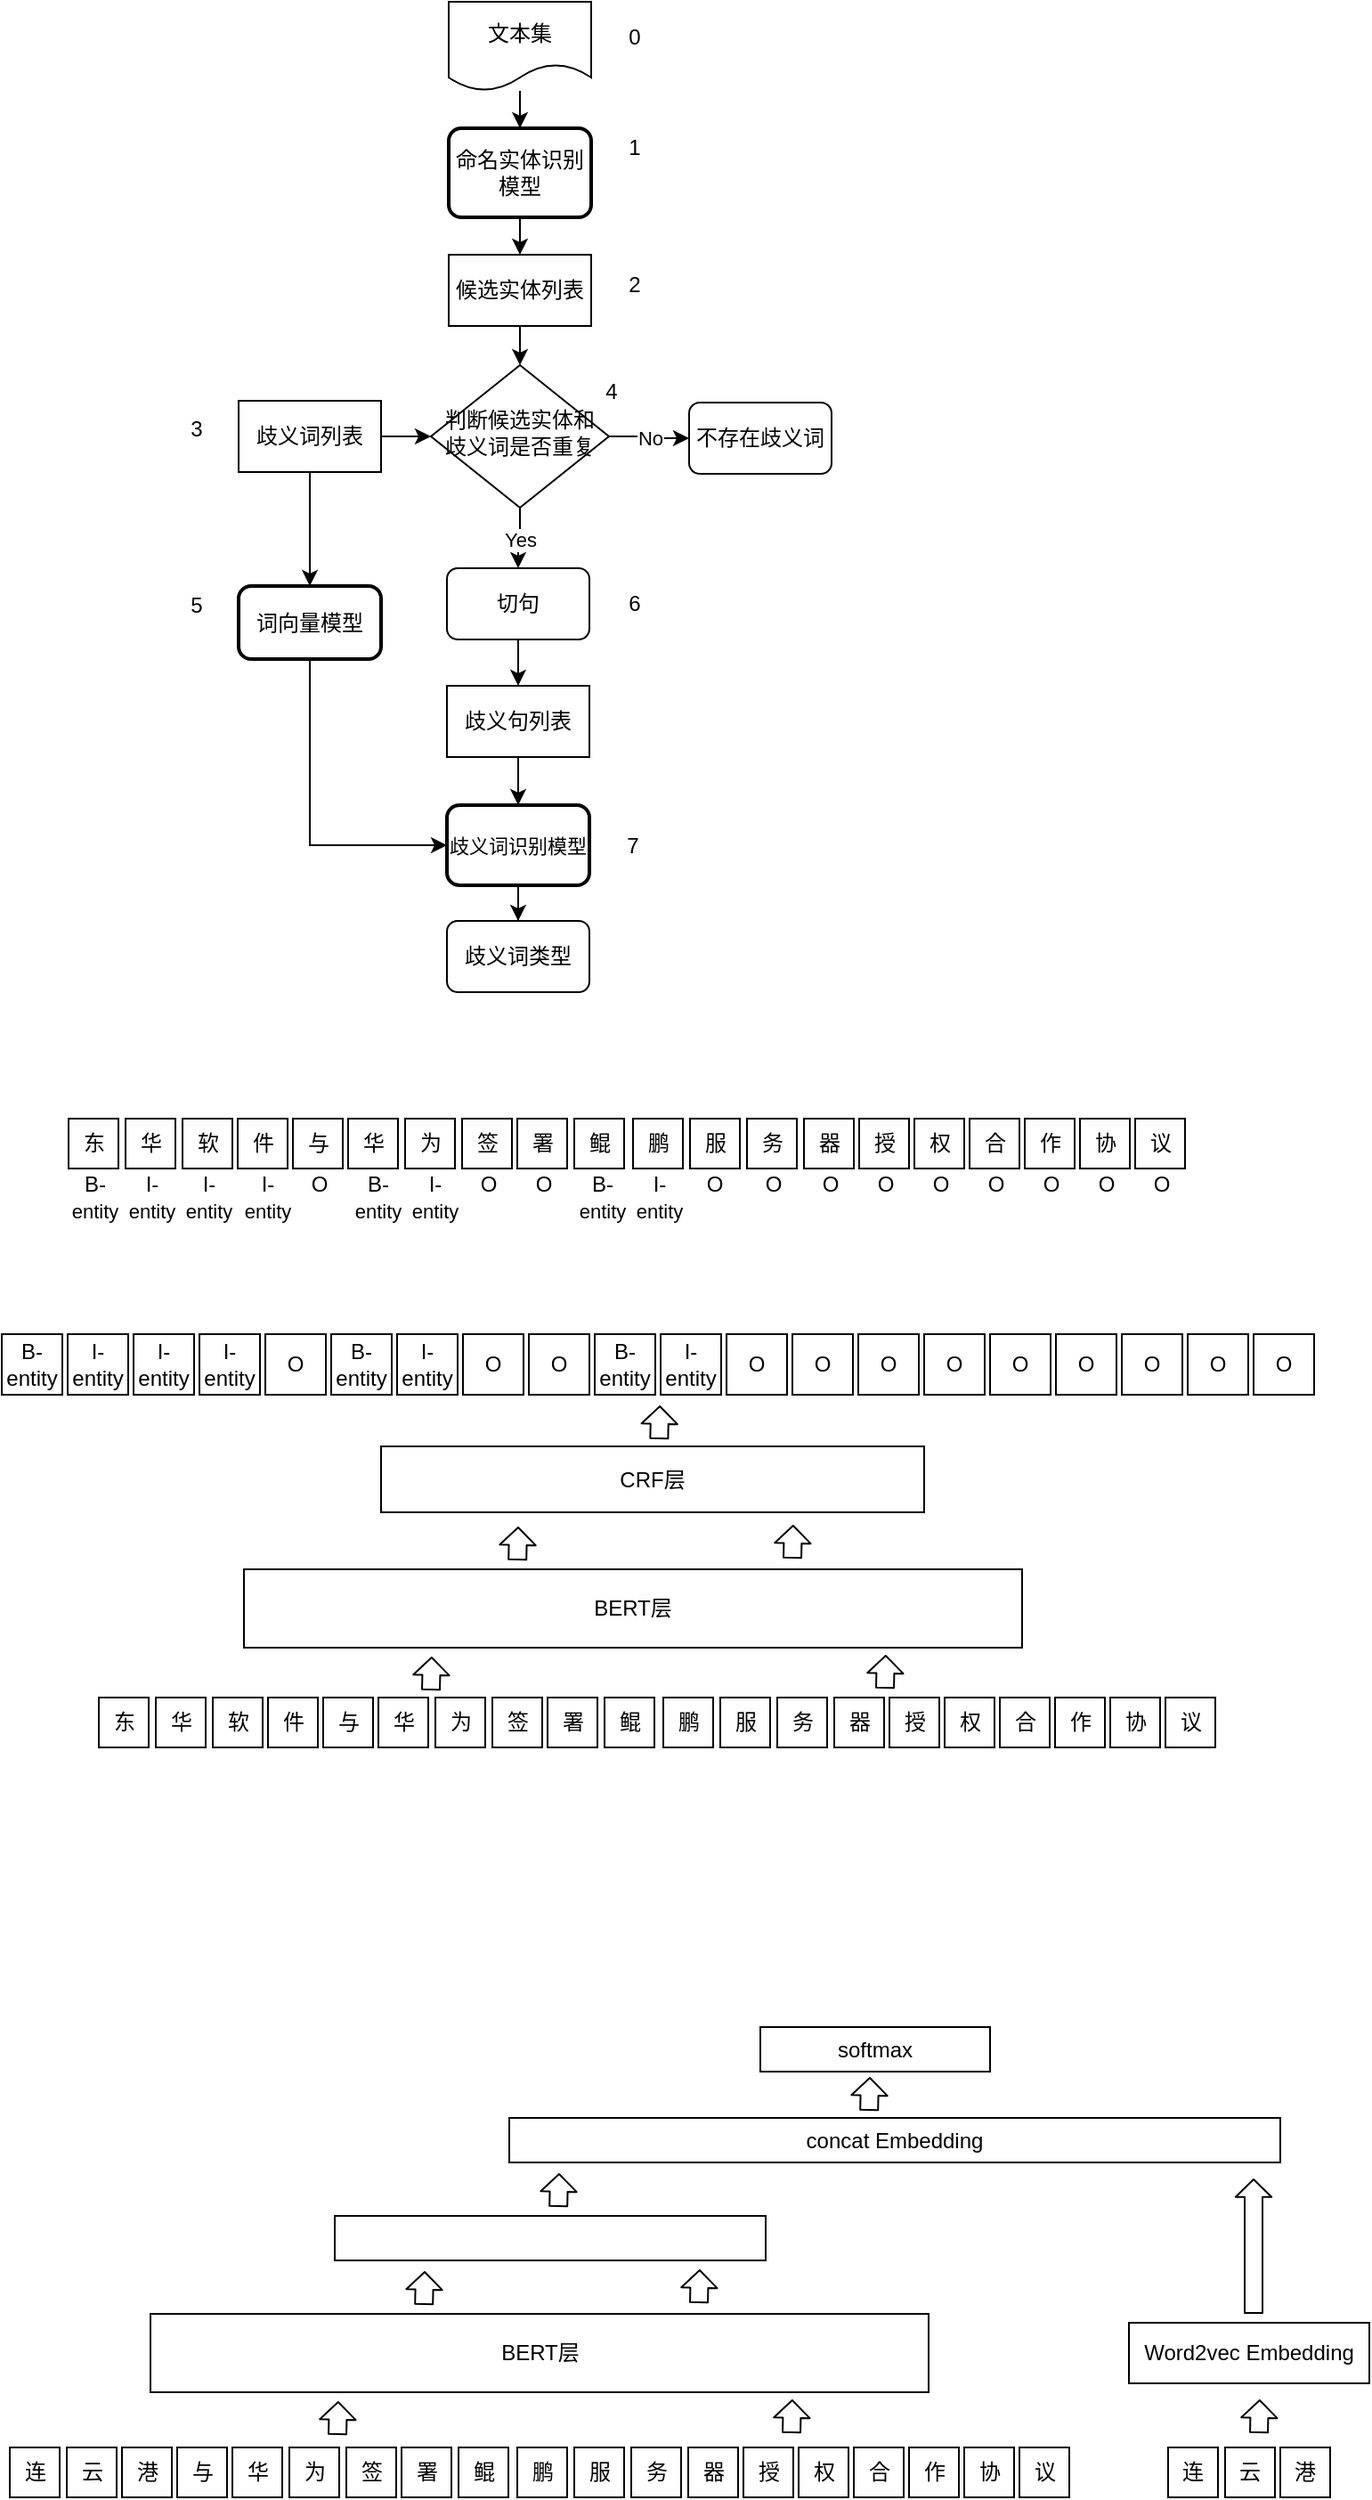 <mxfile version="13.7.9" type="github">
  <diagram id="C5RBs43oDa-KdzZeNtuy" name="Page-1">
    <mxGraphModel dx="988" dy="623" grid="0" gridSize="10" guides="1" tooltips="1" connect="1" arrows="1" fold="1" page="1" pageScale="1" pageWidth="827" pageHeight="1169" background="#ffffff" math="0" shadow="0">
      <root>
        <mxCell id="WIyWlLk6GJQsqaUBKTNV-0" />
        <mxCell id="WIyWlLk6GJQsqaUBKTNV-1" parent="WIyWlLk6GJQsqaUBKTNV-0" />
        <mxCell id="8-ckLOhh94-560xdvz12-28" value="No" style="edgeStyle=orthogonalEdgeStyle;rounded=0;orthogonalLoop=1;jettySize=auto;html=1;" edge="1" parent="WIyWlLk6GJQsqaUBKTNV-1" source="WIyWlLk6GJQsqaUBKTNV-6" target="WIyWlLk6GJQsqaUBKTNV-7">
          <mxGeometry relative="1" as="geometry" />
        </mxCell>
        <mxCell id="8-ckLOhh94-560xdvz12-51" value="Yes" style="edgeStyle=orthogonalEdgeStyle;rounded=0;orthogonalLoop=1;jettySize=auto;html=1;" edge="1" parent="WIyWlLk6GJQsqaUBKTNV-1" source="WIyWlLk6GJQsqaUBKTNV-6" target="8-ckLOhh94-560xdvz12-50">
          <mxGeometry relative="1" as="geometry" />
        </mxCell>
        <mxCell id="WIyWlLk6GJQsqaUBKTNV-6" value="判断候选实体和歧义词是否重复" style="rhombus;whiteSpace=wrap;html=1;shadow=0;fontFamily=Helvetica;fontSize=12;align=center;strokeWidth=1;spacing=6;spacingTop=-4;" parent="WIyWlLk6GJQsqaUBKTNV-1" vertex="1">
          <mxGeometry x="286" y="270" width="100" height="80" as="geometry" />
        </mxCell>
        <mxCell id="WIyWlLk6GJQsqaUBKTNV-7" value="不存在歧义词" style="rounded=1;whiteSpace=wrap;html=1;fontSize=12;glass=0;strokeWidth=1;shadow=0;" parent="WIyWlLk6GJQsqaUBKTNV-1" vertex="1">
          <mxGeometry x="431" y="291" width="80" height="40" as="geometry" />
        </mxCell>
        <mxCell id="WIyWlLk6GJQsqaUBKTNV-11" value="歧义词类型" style="rounded=1;whiteSpace=wrap;html=1;fontSize=12;glass=0;strokeWidth=1;shadow=0;" parent="WIyWlLk6GJQsqaUBKTNV-1" vertex="1">
          <mxGeometry x="295" y="582" width="80" height="40" as="geometry" />
        </mxCell>
        <mxCell id="8-ckLOhh94-560xdvz12-26" value="" style="edgeStyle=orthogonalEdgeStyle;rounded=0;orthogonalLoop=1;jettySize=auto;html=1;" edge="1" parent="WIyWlLk6GJQsqaUBKTNV-1" source="sXAMdZgzooFVpot21rzu-5" target="8-ckLOhh94-560xdvz12-18">
          <mxGeometry relative="1" as="geometry" />
        </mxCell>
        <mxCell id="sXAMdZgzooFVpot21rzu-5" value="&lt;span&gt;命名实体识别模型&lt;/span&gt;" style="rounded=1;whiteSpace=wrap;html=1;absoluteArcSize=1;arcSize=14;strokeWidth=2;" parent="WIyWlLk6GJQsqaUBKTNV-1" vertex="1">
          <mxGeometry x="296" y="137" width="80" height="50" as="geometry" />
        </mxCell>
        <mxCell id="8-ckLOhh94-560xdvz12-11" style="edgeStyle=orthogonalEdgeStyle;rounded=0;orthogonalLoop=1;jettySize=auto;html=1;exitX=0.5;exitY=1;exitDx=0;exitDy=0;" edge="1" parent="WIyWlLk6GJQsqaUBKTNV-1" source="sXAMdZgzooFVpot21rzu-7" target="WIyWlLk6GJQsqaUBKTNV-11">
          <mxGeometry relative="1" as="geometry" />
        </mxCell>
        <mxCell id="sXAMdZgzooFVpot21rzu-7" value="&lt;span&gt;&lt;font style=&quot;font-size: 11px&quot;&gt;歧义词识别模型&lt;/font&gt;&lt;/span&gt;" style="rounded=1;whiteSpace=wrap;html=1;absoluteArcSize=1;arcSize=14;strokeWidth=2;" parent="WIyWlLk6GJQsqaUBKTNV-1" vertex="1">
          <mxGeometry x="295" y="517" width="80" height="45" as="geometry" />
        </mxCell>
        <mxCell id="8-ckLOhh94-560xdvz12-32" style="edgeStyle=orthogonalEdgeStyle;rounded=0;orthogonalLoop=1;jettySize=auto;html=1;entryX=0;entryY=0.5;entryDx=0;entryDy=0;exitX=0.5;exitY=1;exitDx=0;exitDy=0;" edge="1" parent="WIyWlLk6GJQsqaUBKTNV-1" source="8-ckLOhh94-560xdvz12-1" target="sXAMdZgzooFVpot21rzu-7">
          <mxGeometry relative="1" as="geometry" />
        </mxCell>
        <mxCell id="8-ckLOhh94-560xdvz12-1" value="词向量模型" style="rounded=1;whiteSpace=wrap;html=1;absoluteArcSize=1;arcSize=14;strokeWidth=2;" vertex="1" parent="WIyWlLk6GJQsqaUBKTNV-1">
          <mxGeometry x="178" y="394" width="80" height="41" as="geometry" />
        </mxCell>
        <mxCell id="8-ckLOhh94-560xdvz12-25" value="" style="edgeStyle=orthogonalEdgeStyle;rounded=0;orthogonalLoop=1;jettySize=auto;html=1;" edge="1" parent="WIyWlLk6GJQsqaUBKTNV-1" source="8-ckLOhh94-560xdvz12-16" target="sXAMdZgzooFVpot21rzu-5">
          <mxGeometry relative="1" as="geometry" />
        </mxCell>
        <mxCell id="8-ckLOhh94-560xdvz12-16" value="文本集" style="shape=document;whiteSpace=wrap;html=1;boundedLbl=1;" vertex="1" parent="WIyWlLk6GJQsqaUBKTNV-1">
          <mxGeometry x="296" y="66" width="80" height="50" as="geometry" />
        </mxCell>
        <mxCell id="8-ckLOhh94-560xdvz12-27" value="" style="edgeStyle=orthogonalEdgeStyle;rounded=0;orthogonalLoop=1;jettySize=auto;html=1;" edge="1" parent="WIyWlLk6GJQsqaUBKTNV-1" source="8-ckLOhh94-560xdvz12-18" target="WIyWlLk6GJQsqaUBKTNV-6">
          <mxGeometry relative="1" as="geometry" />
        </mxCell>
        <mxCell id="8-ckLOhh94-560xdvz12-18" value="候选实体列表" style="rounded=0;whiteSpace=wrap;html=1;" vertex="1" parent="WIyWlLk6GJQsqaUBKTNV-1">
          <mxGeometry x="296" y="208" width="80" height="40" as="geometry" />
        </mxCell>
        <mxCell id="8-ckLOhh94-560xdvz12-33" value="0" style="text;html=1;align=center;verticalAlign=middle;resizable=0;points=[];autosize=1;" vertex="1" parent="WIyWlLk6GJQsqaUBKTNV-1">
          <mxGeometry x="390" y="76" width="20" height="20" as="geometry" />
        </mxCell>
        <mxCell id="8-ckLOhh94-560xdvz12-34" value="1" style="text;html=1;align=center;verticalAlign=middle;resizable=0;points=[];autosize=1;" vertex="1" parent="WIyWlLk6GJQsqaUBKTNV-1">
          <mxGeometry x="390" y="138" width="20" height="20" as="geometry" />
        </mxCell>
        <mxCell id="8-ckLOhh94-560xdvz12-35" value="2" style="text;html=1;align=center;verticalAlign=middle;resizable=0;points=[];autosize=1;" vertex="1" parent="WIyWlLk6GJQsqaUBKTNV-1">
          <mxGeometry x="391.5" y="216" width="17" height="18" as="geometry" />
        </mxCell>
        <mxCell id="8-ckLOhh94-560xdvz12-36" value="3" style="text;html=1;align=center;verticalAlign=middle;resizable=0;points=[];autosize=1;" vertex="1" parent="WIyWlLk6GJQsqaUBKTNV-1">
          <mxGeometry x="145" y="297" width="17" height="18" as="geometry" />
        </mxCell>
        <mxCell id="8-ckLOhh94-560xdvz12-37" value="4" style="text;html=1;align=center;verticalAlign=middle;resizable=0;points=[];autosize=1;" vertex="1" parent="WIyWlLk6GJQsqaUBKTNV-1">
          <mxGeometry x="378" y="276" width="17" height="18" as="geometry" />
        </mxCell>
        <mxCell id="8-ckLOhh94-560xdvz12-39" value="5" style="text;html=1;align=center;verticalAlign=middle;resizable=0;points=[];autosize=1;" vertex="1" parent="WIyWlLk6GJQsqaUBKTNV-1">
          <mxGeometry x="145" y="396" width="17" height="18" as="geometry" />
        </mxCell>
        <mxCell id="8-ckLOhh94-560xdvz12-41" value="7" style="text;html=1;align=center;verticalAlign=middle;resizable=0;points=[];autosize=1;" vertex="1" parent="WIyWlLk6GJQsqaUBKTNV-1">
          <mxGeometry x="390.5" y="530.5" width="17" height="18" as="geometry" />
        </mxCell>
        <mxCell id="8-ckLOhh94-560xdvz12-46" value="" style="edgeStyle=orthogonalEdgeStyle;rounded=0;orthogonalLoop=1;jettySize=auto;html=1;" edge="1" parent="WIyWlLk6GJQsqaUBKTNV-1" source="8-ckLOhh94-560xdvz12-44" target="sXAMdZgzooFVpot21rzu-7">
          <mxGeometry relative="1" as="geometry" />
        </mxCell>
        <mxCell id="8-ckLOhh94-560xdvz12-44" value="歧义句列表" style="rounded=0;whiteSpace=wrap;html=1;" vertex="1" parent="WIyWlLk6GJQsqaUBKTNV-1">
          <mxGeometry x="295" y="450" width="80" height="40" as="geometry" />
        </mxCell>
        <mxCell id="8-ckLOhh94-560xdvz12-48" value="" style="edgeStyle=orthogonalEdgeStyle;rounded=0;orthogonalLoop=1;jettySize=auto;html=1;" edge="1" parent="WIyWlLk6GJQsqaUBKTNV-1" source="8-ckLOhh94-560xdvz12-47" target="WIyWlLk6GJQsqaUBKTNV-6">
          <mxGeometry relative="1" as="geometry" />
        </mxCell>
        <mxCell id="8-ckLOhh94-560xdvz12-49" value="" style="edgeStyle=orthogonalEdgeStyle;rounded=0;orthogonalLoop=1;jettySize=auto;html=1;" edge="1" parent="WIyWlLk6GJQsqaUBKTNV-1" source="8-ckLOhh94-560xdvz12-47" target="8-ckLOhh94-560xdvz12-1">
          <mxGeometry relative="1" as="geometry" />
        </mxCell>
        <mxCell id="8-ckLOhh94-560xdvz12-47" value="歧义词列表" style="rounded=0;whiteSpace=wrap;html=1;" vertex="1" parent="WIyWlLk6GJQsqaUBKTNV-1">
          <mxGeometry x="178" y="290" width="80" height="40" as="geometry" />
        </mxCell>
        <mxCell id="8-ckLOhh94-560xdvz12-52" value="" style="edgeStyle=orthogonalEdgeStyle;rounded=0;orthogonalLoop=1;jettySize=auto;html=1;" edge="1" parent="WIyWlLk6GJQsqaUBKTNV-1" source="8-ckLOhh94-560xdvz12-50" target="8-ckLOhh94-560xdvz12-44">
          <mxGeometry relative="1" as="geometry" />
        </mxCell>
        <mxCell id="8-ckLOhh94-560xdvz12-50" value="切句" style="rounded=1;whiteSpace=wrap;html=1;fontSize=12;glass=0;strokeWidth=1;shadow=0;" vertex="1" parent="WIyWlLk6GJQsqaUBKTNV-1">
          <mxGeometry x="295" y="384" width="80" height="40" as="geometry" />
        </mxCell>
        <mxCell id="8-ckLOhh94-560xdvz12-53" value="6" style="text;html=1;align=center;verticalAlign=middle;resizable=0;points=[];autosize=1;" vertex="1" parent="WIyWlLk6GJQsqaUBKTNV-1">
          <mxGeometry x="391.5" y="395" width="17" height="18" as="geometry" />
        </mxCell>
        <mxCell id="8-ckLOhh94-560xdvz12-97" value="" style="group" vertex="1" connectable="0" parent="WIyWlLk6GJQsqaUBKTNV-1">
          <mxGeometry x="77" y="693" width="632.5" height="60" as="geometry" />
        </mxCell>
        <mxCell id="8-ckLOhh94-560xdvz12-56" value="东" style="whiteSpace=wrap;html=1;aspect=fixed;" vertex="1" parent="8-ckLOhh94-560xdvz12-97">
          <mxGeometry x="5.5" width="28" height="28" as="geometry" />
        </mxCell>
        <mxCell id="8-ckLOhh94-560xdvz12-57" value="华" style="whiteSpace=wrap;html=1;aspect=fixed;" vertex="1" parent="8-ckLOhh94-560xdvz12-97">
          <mxGeometry x="37.5" width="28" height="28" as="geometry" />
        </mxCell>
        <mxCell id="8-ckLOhh94-560xdvz12-58" value="软" style="whiteSpace=wrap;html=1;aspect=fixed;" vertex="1" parent="8-ckLOhh94-560xdvz12-97">
          <mxGeometry x="69.5" width="28" height="28" as="geometry" />
        </mxCell>
        <mxCell id="8-ckLOhh94-560xdvz12-59" value="件" style="whiteSpace=wrap;html=1;aspect=fixed;" vertex="1" parent="8-ckLOhh94-560xdvz12-97">
          <mxGeometry x="100.5" width="28" height="28" as="geometry" />
        </mxCell>
        <mxCell id="8-ckLOhh94-560xdvz12-60" value="与" style="whiteSpace=wrap;html=1;aspect=fixed;" vertex="1" parent="8-ckLOhh94-560xdvz12-97">
          <mxGeometry x="131.5" width="28" height="28" as="geometry" />
        </mxCell>
        <mxCell id="8-ckLOhh94-560xdvz12-61" value="华" style="whiteSpace=wrap;html=1;aspect=fixed;" vertex="1" parent="8-ckLOhh94-560xdvz12-97">
          <mxGeometry x="162.5" width="28" height="28" as="geometry" />
        </mxCell>
        <mxCell id="8-ckLOhh94-560xdvz12-62" value="为" style="whiteSpace=wrap;html=1;aspect=fixed;" vertex="1" parent="8-ckLOhh94-560xdvz12-97">
          <mxGeometry x="194.5" width="28" height="28" as="geometry" />
        </mxCell>
        <mxCell id="8-ckLOhh94-560xdvz12-63" value="签" style="whiteSpace=wrap;html=1;aspect=fixed;" vertex="1" parent="8-ckLOhh94-560xdvz12-97">
          <mxGeometry x="226.5" width="28" height="28" as="geometry" />
        </mxCell>
        <mxCell id="8-ckLOhh94-560xdvz12-64" value="署" style="whiteSpace=wrap;html=1;aspect=fixed;" vertex="1" parent="8-ckLOhh94-560xdvz12-97">
          <mxGeometry x="257.5" width="28" height="28" as="geometry" />
        </mxCell>
        <mxCell id="8-ckLOhh94-560xdvz12-65" value="鲲" style="whiteSpace=wrap;html=1;aspect=fixed;" vertex="1" parent="8-ckLOhh94-560xdvz12-97">
          <mxGeometry x="289.5" width="28" height="28" as="geometry" />
        </mxCell>
        <mxCell id="8-ckLOhh94-560xdvz12-66" value="鹏" style="whiteSpace=wrap;html=1;aspect=fixed;" vertex="1" parent="8-ckLOhh94-560xdvz12-97">
          <mxGeometry x="322.5" width="28" height="28" as="geometry" />
        </mxCell>
        <mxCell id="8-ckLOhh94-560xdvz12-67" value="服" style="whiteSpace=wrap;html=1;aspect=fixed;" vertex="1" parent="8-ckLOhh94-560xdvz12-97">
          <mxGeometry x="354.5" width="28" height="28" as="geometry" />
        </mxCell>
        <mxCell id="8-ckLOhh94-560xdvz12-68" value="务" style="whiteSpace=wrap;html=1;aspect=fixed;" vertex="1" parent="8-ckLOhh94-560xdvz12-97">
          <mxGeometry x="386.5" width="28" height="28" as="geometry" />
        </mxCell>
        <mxCell id="8-ckLOhh94-560xdvz12-69" value="器" style="whiteSpace=wrap;html=1;aspect=fixed;" vertex="1" parent="8-ckLOhh94-560xdvz12-97">
          <mxGeometry x="418.5" width="28" height="28" as="geometry" />
        </mxCell>
        <mxCell id="8-ckLOhh94-560xdvz12-70" value="授" style="whiteSpace=wrap;html=1;aspect=fixed;" vertex="1" parent="8-ckLOhh94-560xdvz12-97">
          <mxGeometry x="449.5" width="28" height="28" as="geometry" />
        </mxCell>
        <mxCell id="8-ckLOhh94-560xdvz12-71" value="权" style="whiteSpace=wrap;html=1;aspect=fixed;" vertex="1" parent="8-ckLOhh94-560xdvz12-97">
          <mxGeometry x="480.5" width="28" height="28" as="geometry" />
        </mxCell>
        <mxCell id="8-ckLOhh94-560xdvz12-72" value="合" style="whiteSpace=wrap;html=1;aspect=fixed;" vertex="1" parent="8-ckLOhh94-560xdvz12-97">
          <mxGeometry x="511.5" width="28" height="28" as="geometry" />
        </mxCell>
        <mxCell id="8-ckLOhh94-560xdvz12-73" value="作" style="whiteSpace=wrap;html=1;aspect=fixed;" vertex="1" parent="8-ckLOhh94-560xdvz12-97">
          <mxGeometry x="542.5" width="28" height="28" as="geometry" />
        </mxCell>
        <mxCell id="8-ckLOhh94-560xdvz12-74" value="协" style="whiteSpace=wrap;html=1;aspect=fixed;" vertex="1" parent="8-ckLOhh94-560xdvz12-97">
          <mxGeometry x="573.5" width="28" height="28" as="geometry" />
        </mxCell>
        <mxCell id="8-ckLOhh94-560xdvz12-75" value="议" style="whiteSpace=wrap;html=1;aspect=fixed;" vertex="1" parent="8-ckLOhh94-560xdvz12-97">
          <mxGeometry x="604.5" width="28" height="28" as="geometry" />
        </mxCell>
        <mxCell id="8-ckLOhh94-560xdvz12-76" value="B-&lt;br&gt;&lt;font style=&quot;font-size: 11px&quot;&gt;entity&lt;/font&gt;" style="text;html=1;align=center;verticalAlign=middle;resizable=0;points=[];autosize=1;" vertex="1" parent="8-ckLOhh94-560xdvz12-97">
          <mxGeometry y="28" width="39" height="32" as="geometry" />
        </mxCell>
        <mxCell id="8-ckLOhh94-560xdvz12-77" value="I-&lt;br&gt;&lt;font style=&quot;font-size: 11px&quot;&gt;entity&lt;/font&gt;" style="text;html=1;align=center;verticalAlign=middle;resizable=0;points=[];autosize=1;" vertex="1" parent="8-ckLOhh94-560xdvz12-97">
          <mxGeometry x="32" y="28" width="39" height="32" as="geometry" />
        </mxCell>
        <mxCell id="8-ckLOhh94-560xdvz12-79" value="I-&lt;br&gt;&lt;font style=&quot;font-size: 11px&quot;&gt;entity&lt;/font&gt;" style="text;html=1;align=center;verticalAlign=middle;resizable=0;points=[];autosize=1;" vertex="1" parent="8-ckLOhh94-560xdvz12-97">
          <mxGeometry x="64" y="28" width="39" height="32" as="geometry" />
        </mxCell>
        <mxCell id="8-ckLOhh94-560xdvz12-80" value="I-&lt;br&gt;&lt;font style=&quot;font-size: 11px&quot;&gt;entity&lt;/font&gt;" style="text;html=1;align=center;verticalAlign=middle;resizable=0;points=[];autosize=1;" vertex="1" parent="8-ckLOhh94-560xdvz12-97">
          <mxGeometry x="97.5" y="28" width="39" height="32" as="geometry" />
        </mxCell>
        <mxCell id="8-ckLOhh94-560xdvz12-81" value="O" style="text;html=1;align=center;verticalAlign=middle;resizable=0;points=[];autosize=1;" vertex="1" parent="8-ckLOhh94-560xdvz12-97">
          <mxGeometry x="136.5" y="28" width="19" height="18" as="geometry" />
        </mxCell>
        <mxCell id="8-ckLOhh94-560xdvz12-82" value="B-&lt;br&gt;&lt;font style=&quot;font-size: 11px&quot;&gt;entity&lt;/font&gt;" style="text;html=1;align=center;verticalAlign=middle;resizable=0;points=[];autosize=1;" vertex="1" parent="8-ckLOhh94-560xdvz12-97">
          <mxGeometry x="159.5" y="28" width="39" height="32" as="geometry" />
        </mxCell>
        <mxCell id="8-ckLOhh94-560xdvz12-83" value="I-&lt;br&gt;&lt;font style=&quot;font-size: 11px&quot;&gt;entity&lt;/font&gt;" style="text;html=1;align=center;verticalAlign=middle;resizable=0;points=[];autosize=1;" vertex="1" parent="8-ckLOhh94-560xdvz12-97">
          <mxGeometry x="191.5" y="28" width="39" height="32" as="geometry" />
        </mxCell>
        <mxCell id="8-ckLOhh94-560xdvz12-84" value="O" style="text;html=1;align=center;verticalAlign=middle;resizable=0;points=[];autosize=1;" vertex="1" parent="8-ckLOhh94-560xdvz12-97">
          <mxGeometry x="231" y="28" width="19" height="18" as="geometry" />
        </mxCell>
        <mxCell id="8-ckLOhh94-560xdvz12-85" value="O" style="text;html=1;align=center;verticalAlign=middle;resizable=0;points=[];autosize=1;" vertex="1" parent="8-ckLOhh94-560xdvz12-97">
          <mxGeometry x="262" y="28" width="19" height="18" as="geometry" />
        </mxCell>
        <mxCell id="8-ckLOhh94-560xdvz12-86" value="O" style="text;html=1;align=center;verticalAlign=middle;resizable=0;points=[];autosize=1;" vertex="1" parent="8-ckLOhh94-560xdvz12-97">
          <mxGeometry x="358.5" y="28" width="19" height="18" as="geometry" />
        </mxCell>
        <mxCell id="8-ckLOhh94-560xdvz12-87" value="B-&lt;br&gt;&lt;font style=&quot;font-size: 11px&quot;&gt;entity&lt;/font&gt;" style="text;html=1;align=center;verticalAlign=middle;resizable=0;points=[];autosize=1;" vertex="1" parent="8-ckLOhh94-560xdvz12-97">
          <mxGeometry x="285.5" y="28" width="39" height="32" as="geometry" />
        </mxCell>
        <mxCell id="8-ckLOhh94-560xdvz12-88" value="I-&lt;br&gt;&lt;font style=&quot;font-size: 11px&quot;&gt;entity&lt;/font&gt;" style="text;html=1;align=center;verticalAlign=middle;resizable=0;points=[];autosize=1;" vertex="1" parent="8-ckLOhh94-560xdvz12-97">
          <mxGeometry x="317.5" y="28" width="39" height="32" as="geometry" />
        </mxCell>
        <mxCell id="8-ckLOhh94-560xdvz12-89" value="O" style="text;html=1;align=center;verticalAlign=middle;resizable=0;points=[];autosize=1;" vertex="1" parent="8-ckLOhh94-560xdvz12-97">
          <mxGeometry x="391" y="28" width="19" height="18" as="geometry" />
        </mxCell>
        <mxCell id="8-ckLOhh94-560xdvz12-90" value="O" style="text;html=1;align=center;verticalAlign=middle;resizable=0;points=[];autosize=1;" vertex="1" parent="8-ckLOhh94-560xdvz12-97">
          <mxGeometry x="423" y="28" width="19" height="18" as="geometry" />
        </mxCell>
        <mxCell id="8-ckLOhh94-560xdvz12-91" value="O" style="text;html=1;align=center;verticalAlign=middle;resizable=0;points=[];autosize=1;" vertex="1" parent="8-ckLOhh94-560xdvz12-97">
          <mxGeometry x="454" y="28" width="19" height="18" as="geometry" />
        </mxCell>
        <mxCell id="8-ckLOhh94-560xdvz12-92" value="O" style="text;html=1;align=center;verticalAlign=middle;resizable=0;points=[];autosize=1;" vertex="1" parent="8-ckLOhh94-560xdvz12-97">
          <mxGeometry x="485" y="28" width="19" height="18" as="geometry" />
        </mxCell>
        <mxCell id="8-ckLOhh94-560xdvz12-93" value="O" style="text;html=1;align=center;verticalAlign=middle;resizable=0;points=[];autosize=1;" vertex="1" parent="8-ckLOhh94-560xdvz12-97">
          <mxGeometry x="516" y="28" width="19" height="18" as="geometry" />
        </mxCell>
        <mxCell id="8-ckLOhh94-560xdvz12-94" value="O" style="text;html=1;align=center;verticalAlign=middle;resizable=0;points=[];autosize=1;" vertex="1" parent="8-ckLOhh94-560xdvz12-97">
          <mxGeometry x="547" y="28" width="19" height="18" as="geometry" />
        </mxCell>
        <mxCell id="8-ckLOhh94-560xdvz12-95" value="O" style="text;html=1;align=center;verticalAlign=middle;resizable=0;points=[];autosize=1;" vertex="1" parent="8-ckLOhh94-560xdvz12-97">
          <mxGeometry x="578" y="28" width="19" height="18" as="geometry" />
        </mxCell>
        <mxCell id="8-ckLOhh94-560xdvz12-96" value="O" style="text;html=1;align=center;verticalAlign=middle;resizable=0;points=[];autosize=1;" vertex="1" parent="8-ckLOhh94-560xdvz12-97">
          <mxGeometry x="609" y="28" width="19" height="18" as="geometry" />
        </mxCell>
        <mxCell id="8-ckLOhh94-560xdvz12-139" value="BERT层" style="rounded=0;whiteSpace=wrap;html=1;" vertex="1" parent="WIyWlLk6GJQsqaUBKTNV-1">
          <mxGeometry x="181" y="946" width="437" height="44" as="geometry" />
        </mxCell>
        <mxCell id="8-ckLOhh94-560xdvz12-142" value="CRF层" style="rounded=0;whiteSpace=wrap;html=1;" vertex="1" parent="WIyWlLk6GJQsqaUBKTNV-1">
          <mxGeometry x="258" y="877" width="305" height="37" as="geometry" />
        </mxCell>
        <mxCell id="8-ckLOhh94-560xdvz12-147" value="" style="shape=flexArrow;endArrow=classic;html=1;endWidth=9.167;endSize=2.95;" edge="1" parent="WIyWlLk6GJQsqaUBKTNV-1">
          <mxGeometry width="50" height="50" relative="1" as="geometry">
            <mxPoint x="334.58" y="941" as="sourcePoint" />
            <mxPoint x="335" y="922" as="targetPoint" />
          </mxGeometry>
        </mxCell>
        <mxCell id="8-ckLOhh94-560xdvz12-194" value="" style="shape=flexArrow;endArrow=classic;html=1;endWidth=9.167;endSize=2.95;" edge="1" parent="WIyWlLk6GJQsqaUBKTNV-1">
          <mxGeometry width="50" height="50" relative="1" as="geometry">
            <mxPoint x="489.0" y="940" as="sourcePoint" />
            <mxPoint x="489.42" y="921" as="targetPoint" />
          </mxGeometry>
        </mxCell>
        <mxCell id="8-ckLOhh94-560xdvz12-195" value="" style="shape=flexArrow;endArrow=classic;html=1;endWidth=9.167;endSize=2.95;" edge="1" parent="WIyWlLk6GJQsqaUBKTNV-1">
          <mxGeometry width="50" height="50" relative="1" as="geometry">
            <mxPoint x="286" y="1014" as="sourcePoint" />
            <mxPoint x="286.42" y="995" as="targetPoint" />
          </mxGeometry>
        </mxCell>
        <mxCell id="8-ckLOhh94-560xdvz12-196" value="" style="shape=flexArrow;endArrow=classic;html=1;endWidth=9.167;endSize=2.95;" edge="1" parent="WIyWlLk6GJQsqaUBKTNV-1">
          <mxGeometry width="50" height="50" relative="1" as="geometry">
            <mxPoint x="541" y="1013" as="sourcePoint" />
            <mxPoint x="541.42" y="994" as="targetPoint" />
          </mxGeometry>
        </mxCell>
        <mxCell id="8-ckLOhh94-560xdvz12-197" value="" style="shape=flexArrow;endArrow=classic;html=1;endWidth=9.167;endSize=2.95;" edge="1" parent="WIyWlLk6GJQsqaUBKTNV-1">
          <mxGeometry width="50" height="50" relative="1" as="geometry">
            <mxPoint x="414.17" y="873" as="sourcePoint" />
            <mxPoint x="414.59" y="854" as="targetPoint" />
          </mxGeometry>
        </mxCell>
        <mxCell id="8-ckLOhh94-560xdvz12-219" value="BERT层" style="rounded=0;whiteSpace=wrap;html=1;" vertex="1" parent="WIyWlLk6GJQsqaUBKTNV-1">
          <mxGeometry x="128.5" y="1364" width="437" height="44" as="geometry" />
        </mxCell>
        <mxCell id="8-ckLOhh94-560xdvz12-221" value="" style="shape=flexArrow;endArrow=classic;html=1;endWidth=9.167;endSize=2.95;" edge="1" parent="WIyWlLk6GJQsqaUBKTNV-1">
          <mxGeometry width="50" height="50" relative="1" as="geometry">
            <mxPoint x="282.08" y="1359" as="sourcePoint" />
            <mxPoint x="282.5" y="1340" as="targetPoint" />
          </mxGeometry>
        </mxCell>
        <mxCell id="8-ckLOhh94-560xdvz12-242" value="" style="shape=flexArrow;endArrow=classic;html=1;endWidth=9.167;endSize=2.95;" edge="1" parent="WIyWlLk6GJQsqaUBKTNV-1">
          <mxGeometry width="50" height="50" relative="1" as="geometry">
            <mxPoint x="436.5" y="1358" as="sourcePoint" />
            <mxPoint x="436.92" y="1339" as="targetPoint" />
          </mxGeometry>
        </mxCell>
        <mxCell id="8-ckLOhh94-560xdvz12-243" value="" style="shape=flexArrow;endArrow=classic;html=1;endWidth=9.167;endSize=2.95;" edge="1" parent="WIyWlLk6GJQsqaUBKTNV-1">
          <mxGeometry width="50" height="50" relative="1" as="geometry">
            <mxPoint x="233.5" y="1432" as="sourcePoint" />
            <mxPoint x="233.92" y="1413" as="targetPoint" />
          </mxGeometry>
        </mxCell>
        <mxCell id="8-ckLOhh94-560xdvz12-244" value="" style="shape=flexArrow;endArrow=classic;html=1;endWidth=9.167;endSize=2.95;" edge="1" parent="WIyWlLk6GJQsqaUBKTNV-1">
          <mxGeometry width="50" height="50" relative="1" as="geometry">
            <mxPoint x="488.5" y="1431" as="sourcePoint" />
            <mxPoint x="488.92" y="1412" as="targetPoint" />
          </mxGeometry>
        </mxCell>
        <mxCell id="8-ckLOhh94-560xdvz12-245" value="" style="shape=flexArrow;endArrow=classic;html=1;endWidth=9.167;endSize=2.95;" edge="1" parent="WIyWlLk6GJQsqaUBKTNV-1">
          <mxGeometry width="50" height="50" relative="1" as="geometry">
            <mxPoint x="357.58" y="1304" as="sourcePoint" />
            <mxPoint x="358.0" y="1285" as="targetPoint" />
          </mxGeometry>
        </mxCell>
        <mxCell id="8-ckLOhh94-560xdvz12-246" value="" style="rounded=0;whiteSpace=wrap;html=1;strokeColor=#000000;fillColor=none;" vertex="1" parent="WIyWlLk6GJQsqaUBKTNV-1">
          <mxGeometry x="232" y="1309" width="242" height="25" as="geometry" />
        </mxCell>
        <mxCell id="8-ckLOhh94-560xdvz12-247" value="Word2vec Embedding" style="rounded=0;whiteSpace=wrap;html=1;" vertex="1" parent="WIyWlLk6GJQsqaUBKTNV-1">
          <mxGeometry x="678" y="1369" width="135" height="34" as="geometry" />
        </mxCell>
        <mxCell id="8-ckLOhh94-560xdvz12-200" value="连" style="whiteSpace=wrap;html=1;aspect=fixed;" vertex="1" parent="WIyWlLk6GJQsqaUBKTNV-1">
          <mxGeometry x="49.5" y="1439" width="28" height="28" as="geometry" />
        </mxCell>
        <mxCell id="8-ckLOhh94-560xdvz12-201" value="&lt;span&gt;云&lt;/span&gt;" style="whiteSpace=wrap;html=1;aspect=fixed;" vertex="1" parent="WIyWlLk6GJQsqaUBKTNV-1">
          <mxGeometry x="81.5" y="1439" width="28" height="28" as="geometry" />
        </mxCell>
        <mxCell id="8-ckLOhh94-560xdvz12-202" value="港" style="whiteSpace=wrap;html=1;aspect=fixed;" vertex="1" parent="WIyWlLk6GJQsqaUBKTNV-1">
          <mxGeometry x="112.5" y="1439" width="28" height="28" as="geometry" />
        </mxCell>
        <mxCell id="8-ckLOhh94-560xdvz12-203" value="与" style="whiteSpace=wrap;html=1;aspect=fixed;" vertex="1" parent="WIyWlLk6GJQsqaUBKTNV-1">
          <mxGeometry x="143.5" y="1439" width="28" height="28" as="geometry" />
        </mxCell>
        <mxCell id="8-ckLOhh94-560xdvz12-204" value="华" style="whiteSpace=wrap;html=1;aspect=fixed;" vertex="1" parent="WIyWlLk6GJQsqaUBKTNV-1">
          <mxGeometry x="174.5" y="1439" width="28" height="28" as="geometry" />
        </mxCell>
        <mxCell id="8-ckLOhh94-560xdvz12-205" value="为" style="whiteSpace=wrap;html=1;aspect=fixed;" vertex="1" parent="WIyWlLk6GJQsqaUBKTNV-1">
          <mxGeometry x="206.5" y="1439" width="28" height="28" as="geometry" />
        </mxCell>
        <mxCell id="8-ckLOhh94-560xdvz12-206" value="签" style="whiteSpace=wrap;html=1;aspect=fixed;" vertex="1" parent="WIyWlLk6GJQsqaUBKTNV-1">
          <mxGeometry x="238.5" y="1439" width="28" height="28" as="geometry" />
        </mxCell>
        <mxCell id="8-ckLOhh94-560xdvz12-207" value="署" style="whiteSpace=wrap;html=1;aspect=fixed;" vertex="1" parent="WIyWlLk6GJQsqaUBKTNV-1">
          <mxGeometry x="269.5" y="1439" width="28" height="28" as="geometry" />
        </mxCell>
        <mxCell id="8-ckLOhh94-560xdvz12-208" value="鲲" style="whiteSpace=wrap;html=1;aspect=fixed;" vertex="1" parent="WIyWlLk6GJQsqaUBKTNV-1">
          <mxGeometry x="301.5" y="1439" width="28" height="28" as="geometry" />
        </mxCell>
        <mxCell id="8-ckLOhh94-560xdvz12-209" value="鹏" style="whiteSpace=wrap;html=1;aspect=fixed;" vertex="1" parent="WIyWlLk6GJQsqaUBKTNV-1">
          <mxGeometry x="334.5" y="1439" width="28" height="28" as="geometry" />
        </mxCell>
        <mxCell id="8-ckLOhh94-560xdvz12-210" value="服" style="whiteSpace=wrap;html=1;aspect=fixed;" vertex="1" parent="WIyWlLk6GJQsqaUBKTNV-1">
          <mxGeometry x="366.5" y="1439" width="28" height="28" as="geometry" />
        </mxCell>
        <mxCell id="8-ckLOhh94-560xdvz12-211" value="务" style="whiteSpace=wrap;html=1;aspect=fixed;" vertex="1" parent="WIyWlLk6GJQsqaUBKTNV-1">
          <mxGeometry x="398.5" y="1439" width="28" height="28" as="geometry" />
        </mxCell>
        <mxCell id="8-ckLOhh94-560xdvz12-212" value="器" style="whiteSpace=wrap;html=1;aspect=fixed;" vertex="1" parent="WIyWlLk6GJQsqaUBKTNV-1">
          <mxGeometry x="430.5" y="1439" width="28" height="28" as="geometry" />
        </mxCell>
        <mxCell id="8-ckLOhh94-560xdvz12-213" value="授" style="whiteSpace=wrap;html=1;aspect=fixed;" vertex="1" parent="WIyWlLk6GJQsqaUBKTNV-1">
          <mxGeometry x="461.5" y="1439" width="28" height="28" as="geometry" />
        </mxCell>
        <mxCell id="8-ckLOhh94-560xdvz12-214" value="权" style="whiteSpace=wrap;html=1;aspect=fixed;" vertex="1" parent="WIyWlLk6GJQsqaUBKTNV-1">
          <mxGeometry x="492.5" y="1439" width="28" height="28" as="geometry" />
        </mxCell>
        <mxCell id="8-ckLOhh94-560xdvz12-215" value="合" style="whiteSpace=wrap;html=1;aspect=fixed;" vertex="1" parent="WIyWlLk6GJQsqaUBKTNV-1">
          <mxGeometry x="523.5" y="1439" width="28" height="28" as="geometry" />
        </mxCell>
        <mxCell id="8-ckLOhh94-560xdvz12-216" value="作" style="whiteSpace=wrap;html=1;aspect=fixed;" vertex="1" parent="WIyWlLk6GJQsqaUBKTNV-1">
          <mxGeometry x="554.5" y="1439" width="28" height="28" as="geometry" />
        </mxCell>
        <mxCell id="8-ckLOhh94-560xdvz12-217" value="协" style="whiteSpace=wrap;html=1;aspect=fixed;" vertex="1" parent="WIyWlLk6GJQsqaUBKTNV-1">
          <mxGeometry x="585.5" y="1439" width="28" height="28" as="geometry" />
        </mxCell>
        <mxCell id="8-ckLOhh94-560xdvz12-218" value="议" style="whiteSpace=wrap;html=1;aspect=fixed;" vertex="1" parent="WIyWlLk6GJQsqaUBKTNV-1">
          <mxGeometry x="616.5" y="1439" width="28" height="28" as="geometry" />
        </mxCell>
        <mxCell id="8-ckLOhh94-560xdvz12-249" value="连" style="whiteSpace=wrap;html=1;aspect=fixed;" vertex="1" parent="WIyWlLk6GJQsqaUBKTNV-1">
          <mxGeometry x="700" y="1439" width="28" height="28" as="geometry" />
        </mxCell>
        <mxCell id="8-ckLOhh94-560xdvz12-250" value="&lt;span&gt;云&lt;/span&gt;" style="whiteSpace=wrap;html=1;aspect=fixed;" vertex="1" parent="WIyWlLk6GJQsqaUBKTNV-1">
          <mxGeometry x="732" y="1439" width="28" height="28" as="geometry" />
        </mxCell>
        <mxCell id="8-ckLOhh94-560xdvz12-251" value="港" style="whiteSpace=wrap;html=1;aspect=fixed;" vertex="1" parent="WIyWlLk6GJQsqaUBKTNV-1">
          <mxGeometry x="763" y="1439" width="28" height="28" as="geometry" />
        </mxCell>
        <mxCell id="8-ckLOhh94-560xdvz12-252" value="" style="shape=flexArrow;endArrow=classic;html=1;endWidth=9.167;endSize=2.95;" edge="1" parent="WIyWlLk6GJQsqaUBKTNV-1">
          <mxGeometry width="50" height="50" relative="1" as="geometry">
            <mxPoint x="748" y="1364" as="sourcePoint" />
            <mxPoint x="748" y="1288" as="targetPoint" />
          </mxGeometry>
        </mxCell>
        <mxCell id="8-ckLOhh94-560xdvz12-253" value="concat Embedding" style="rounded=0;whiteSpace=wrap;html=1;strokeColor=#000000;fillColor=none;" vertex="1" parent="WIyWlLk6GJQsqaUBKTNV-1">
          <mxGeometry x="330" y="1254" width="433" height="25" as="geometry" />
        </mxCell>
        <mxCell id="8-ckLOhh94-560xdvz12-254" value="softmax" style="rounded=0;whiteSpace=wrap;html=1;strokeColor=#000000;fillColor=none;" vertex="1" parent="WIyWlLk6GJQsqaUBKTNV-1">
          <mxGeometry x="471" y="1203" width="129" height="25" as="geometry" />
        </mxCell>
        <mxCell id="8-ckLOhh94-560xdvz12-255" value="" style="shape=flexArrow;endArrow=classic;html=1;endWidth=9.167;endSize=2.95;" edge="1" parent="WIyWlLk6GJQsqaUBKTNV-1">
          <mxGeometry width="50" height="50" relative="1" as="geometry">
            <mxPoint x="532.08" y="1250" as="sourcePoint" />
            <mxPoint x="532.5" y="1231.0" as="targetPoint" />
          </mxGeometry>
        </mxCell>
        <mxCell id="8-ckLOhh94-560xdvz12-256" value="" style="shape=flexArrow;endArrow=classic;html=1;endWidth=9.167;endSize=2.95;" edge="1" parent="WIyWlLk6GJQsqaUBKTNV-1">
          <mxGeometry width="50" height="50" relative="1" as="geometry">
            <mxPoint x="751" y="1431" as="sourcePoint" />
            <mxPoint x="751.42" y="1412" as="targetPoint" />
          </mxGeometry>
        </mxCell>
        <mxCell id="8-ckLOhh94-560xdvz12-257" value="" style="group" vertex="1" connectable="0" parent="WIyWlLk6GJQsqaUBKTNV-1">
          <mxGeometry x="45" y="814" width="737" height="34" as="geometry" />
        </mxCell>
        <mxCell id="8-ckLOhh94-560xdvz12-169" value="B-&lt;br&gt;entity" style="whiteSpace=wrap;html=1;aspect=fixed;" vertex="1" parent="8-ckLOhh94-560xdvz12-257">
          <mxGeometry width="34" height="34" as="geometry" />
        </mxCell>
        <mxCell id="8-ckLOhh94-560xdvz12-170" value="I-&lt;br&gt;entity" style="whiteSpace=wrap;html=1;aspect=fixed;" vertex="1" parent="8-ckLOhh94-560xdvz12-257">
          <mxGeometry x="37" width="34" height="34" as="geometry" />
        </mxCell>
        <mxCell id="8-ckLOhh94-560xdvz12-171" value="I-&lt;br&gt;entity" style="whiteSpace=wrap;html=1;aspect=fixed;" vertex="1" parent="8-ckLOhh94-560xdvz12-257">
          <mxGeometry x="74" width="34" height="34" as="geometry" />
        </mxCell>
        <mxCell id="8-ckLOhh94-560xdvz12-173" value="I-&lt;br&gt;entity" style="whiteSpace=wrap;html=1;aspect=fixed;" vertex="1" parent="8-ckLOhh94-560xdvz12-257">
          <mxGeometry x="111" width="34" height="34" as="geometry" />
        </mxCell>
        <mxCell id="8-ckLOhh94-560xdvz12-174" value="O" style="whiteSpace=wrap;html=1;aspect=fixed;" vertex="1" parent="8-ckLOhh94-560xdvz12-257">
          <mxGeometry x="148" width="34" height="34" as="geometry" />
        </mxCell>
        <mxCell id="8-ckLOhh94-560xdvz12-176" value="B-&lt;br&gt;entity" style="whiteSpace=wrap;html=1;aspect=fixed;" vertex="1" parent="8-ckLOhh94-560xdvz12-257">
          <mxGeometry x="185" width="34" height="34" as="geometry" />
        </mxCell>
        <mxCell id="8-ckLOhh94-560xdvz12-177" value="I-&lt;br&gt;entity" style="whiteSpace=wrap;html=1;aspect=fixed;" vertex="1" parent="8-ckLOhh94-560xdvz12-257">
          <mxGeometry x="222" width="34" height="34" as="geometry" />
        </mxCell>
        <mxCell id="8-ckLOhh94-560xdvz12-178" value="O" style="whiteSpace=wrap;html=1;aspect=fixed;" vertex="1" parent="8-ckLOhh94-560xdvz12-257">
          <mxGeometry x="259" width="34" height="34" as="geometry" />
        </mxCell>
        <mxCell id="8-ckLOhh94-560xdvz12-179" value="O" style="whiteSpace=wrap;html=1;aspect=fixed;" vertex="1" parent="8-ckLOhh94-560xdvz12-257">
          <mxGeometry x="296" width="34" height="34" as="geometry" />
        </mxCell>
        <mxCell id="8-ckLOhh94-560xdvz12-180" value="B-&lt;br&gt;entity" style="whiteSpace=wrap;html=1;aspect=fixed;" vertex="1" parent="8-ckLOhh94-560xdvz12-257">
          <mxGeometry x="333" width="34" height="34" as="geometry" />
        </mxCell>
        <mxCell id="8-ckLOhh94-560xdvz12-181" value="I-&lt;br&gt;entity" style="whiteSpace=wrap;html=1;aspect=fixed;" vertex="1" parent="8-ckLOhh94-560xdvz12-257">
          <mxGeometry x="370" width="34" height="34" as="geometry" />
        </mxCell>
        <mxCell id="8-ckLOhh94-560xdvz12-182" value="O" style="whiteSpace=wrap;html=1;aspect=fixed;" vertex="1" parent="8-ckLOhh94-560xdvz12-257">
          <mxGeometry x="407" width="34" height="34" as="geometry" />
        </mxCell>
        <mxCell id="8-ckLOhh94-560xdvz12-183" value="O" style="whiteSpace=wrap;html=1;aspect=fixed;" vertex="1" parent="8-ckLOhh94-560xdvz12-257">
          <mxGeometry x="444" width="34" height="34" as="geometry" />
        </mxCell>
        <mxCell id="8-ckLOhh94-560xdvz12-184" value="O" style="whiteSpace=wrap;html=1;aspect=fixed;" vertex="1" parent="8-ckLOhh94-560xdvz12-257">
          <mxGeometry x="481" width="34" height="34" as="geometry" />
        </mxCell>
        <mxCell id="8-ckLOhh94-560xdvz12-185" value="O" style="whiteSpace=wrap;html=1;aspect=fixed;" vertex="1" parent="8-ckLOhh94-560xdvz12-257">
          <mxGeometry x="518" width="34" height="34" as="geometry" />
        </mxCell>
        <mxCell id="8-ckLOhh94-560xdvz12-186" value="O" style="whiteSpace=wrap;html=1;aspect=fixed;" vertex="1" parent="8-ckLOhh94-560xdvz12-257">
          <mxGeometry x="555" width="34" height="34" as="geometry" />
        </mxCell>
        <mxCell id="8-ckLOhh94-560xdvz12-187" value="O" style="whiteSpace=wrap;html=1;aspect=fixed;" vertex="1" parent="8-ckLOhh94-560xdvz12-257">
          <mxGeometry x="592" width="34" height="34" as="geometry" />
        </mxCell>
        <mxCell id="8-ckLOhh94-560xdvz12-188" value="O" style="whiteSpace=wrap;html=1;aspect=fixed;" vertex="1" parent="8-ckLOhh94-560xdvz12-257">
          <mxGeometry x="629" width="34" height="34" as="geometry" />
        </mxCell>
        <mxCell id="8-ckLOhh94-560xdvz12-189" value="O" style="whiteSpace=wrap;html=1;aspect=fixed;" vertex="1" parent="8-ckLOhh94-560xdvz12-257">
          <mxGeometry x="666" width="34" height="34" as="geometry" />
        </mxCell>
        <mxCell id="8-ckLOhh94-560xdvz12-190" value="O" style="whiteSpace=wrap;html=1;aspect=fixed;" vertex="1" parent="8-ckLOhh94-560xdvz12-257">
          <mxGeometry x="703" width="34" height="34" as="geometry" />
        </mxCell>
        <mxCell id="8-ckLOhh94-560xdvz12-260" value="" style="group" vertex="1" connectable="0" parent="WIyWlLk6GJQsqaUBKTNV-1">
          <mxGeometry x="99.5" y="1018" width="627" height="28" as="geometry" />
        </mxCell>
        <mxCell id="8-ckLOhh94-560xdvz12-258" value="" style="group" vertex="1" connectable="0" parent="8-ckLOhh94-560xdvz12-260">
          <mxGeometry width="627" height="28" as="geometry" />
        </mxCell>
        <mxCell id="8-ckLOhh94-560xdvz12-99" value="东" style="whiteSpace=wrap;html=1;aspect=fixed;" vertex="1" parent="8-ckLOhh94-560xdvz12-258">
          <mxGeometry width="28" height="28" as="geometry" />
        </mxCell>
        <mxCell id="8-ckLOhh94-560xdvz12-100" value="华" style="whiteSpace=wrap;html=1;aspect=fixed;" vertex="1" parent="8-ckLOhh94-560xdvz12-258">
          <mxGeometry x="32" width="28" height="28" as="geometry" />
        </mxCell>
        <mxCell id="8-ckLOhh94-560xdvz12-101" value="软" style="whiteSpace=wrap;html=1;aspect=fixed;" vertex="1" parent="8-ckLOhh94-560xdvz12-258">
          <mxGeometry x="64" width="28" height="28" as="geometry" />
        </mxCell>
        <mxCell id="8-ckLOhh94-560xdvz12-102" value="件" style="whiteSpace=wrap;html=1;aspect=fixed;" vertex="1" parent="8-ckLOhh94-560xdvz12-258">
          <mxGeometry x="95" width="28" height="28" as="geometry" />
        </mxCell>
        <mxCell id="8-ckLOhh94-560xdvz12-103" value="与" style="whiteSpace=wrap;html=1;aspect=fixed;" vertex="1" parent="8-ckLOhh94-560xdvz12-258">
          <mxGeometry x="126" width="28" height="28" as="geometry" />
        </mxCell>
        <mxCell id="8-ckLOhh94-560xdvz12-104" value="华" style="whiteSpace=wrap;html=1;aspect=fixed;" vertex="1" parent="8-ckLOhh94-560xdvz12-258">
          <mxGeometry x="157" width="28" height="28" as="geometry" />
        </mxCell>
        <mxCell id="8-ckLOhh94-560xdvz12-105" value="为" style="whiteSpace=wrap;html=1;aspect=fixed;" vertex="1" parent="8-ckLOhh94-560xdvz12-258">
          <mxGeometry x="189" width="28" height="28" as="geometry" />
        </mxCell>
        <mxCell id="8-ckLOhh94-560xdvz12-106" value="签" style="whiteSpace=wrap;html=1;aspect=fixed;" vertex="1" parent="8-ckLOhh94-560xdvz12-258">
          <mxGeometry x="221" width="28" height="28" as="geometry" />
        </mxCell>
        <mxCell id="8-ckLOhh94-560xdvz12-107" value="署" style="whiteSpace=wrap;html=1;aspect=fixed;" vertex="1" parent="8-ckLOhh94-560xdvz12-258">
          <mxGeometry x="252" width="28" height="28" as="geometry" />
        </mxCell>
        <mxCell id="8-ckLOhh94-560xdvz12-108" value="鲲" style="whiteSpace=wrap;html=1;aspect=fixed;" vertex="1" parent="8-ckLOhh94-560xdvz12-258">
          <mxGeometry x="284" width="28" height="28" as="geometry" />
        </mxCell>
        <mxCell id="8-ckLOhh94-560xdvz12-109" value="鹏" style="whiteSpace=wrap;html=1;aspect=fixed;" vertex="1" parent="8-ckLOhh94-560xdvz12-258">
          <mxGeometry x="317" width="28" height="28" as="geometry" />
        </mxCell>
        <mxCell id="8-ckLOhh94-560xdvz12-110" value="服" style="whiteSpace=wrap;html=1;aspect=fixed;" vertex="1" parent="8-ckLOhh94-560xdvz12-258">
          <mxGeometry x="349" width="28" height="28" as="geometry" />
        </mxCell>
        <mxCell id="8-ckLOhh94-560xdvz12-111" value="务" style="whiteSpace=wrap;html=1;aspect=fixed;" vertex="1" parent="8-ckLOhh94-560xdvz12-258">
          <mxGeometry x="381" width="28" height="28" as="geometry" />
        </mxCell>
        <mxCell id="8-ckLOhh94-560xdvz12-112" value="器" style="whiteSpace=wrap;html=1;aspect=fixed;" vertex="1" parent="8-ckLOhh94-560xdvz12-258">
          <mxGeometry x="413" width="28" height="28" as="geometry" />
        </mxCell>
        <mxCell id="8-ckLOhh94-560xdvz12-113" value="授" style="whiteSpace=wrap;html=1;aspect=fixed;" vertex="1" parent="8-ckLOhh94-560xdvz12-258">
          <mxGeometry x="444" width="28" height="28" as="geometry" />
        </mxCell>
        <mxCell id="8-ckLOhh94-560xdvz12-114" value="权" style="whiteSpace=wrap;html=1;aspect=fixed;" vertex="1" parent="8-ckLOhh94-560xdvz12-258">
          <mxGeometry x="475" width="28" height="28" as="geometry" />
        </mxCell>
        <mxCell id="8-ckLOhh94-560xdvz12-115" value="合" style="whiteSpace=wrap;html=1;aspect=fixed;" vertex="1" parent="8-ckLOhh94-560xdvz12-258">
          <mxGeometry x="506" width="28" height="28" as="geometry" />
        </mxCell>
        <mxCell id="8-ckLOhh94-560xdvz12-116" value="作" style="whiteSpace=wrap;html=1;aspect=fixed;" vertex="1" parent="8-ckLOhh94-560xdvz12-258">
          <mxGeometry x="537" width="28" height="28" as="geometry" />
        </mxCell>
        <mxCell id="8-ckLOhh94-560xdvz12-117" value="协" style="whiteSpace=wrap;html=1;aspect=fixed;" vertex="1" parent="8-ckLOhh94-560xdvz12-258">
          <mxGeometry x="568" width="28" height="28" as="geometry" />
        </mxCell>
        <mxCell id="8-ckLOhh94-560xdvz12-118" value="议" style="whiteSpace=wrap;html=1;aspect=fixed;" vertex="1" parent="8-ckLOhh94-560xdvz12-258">
          <mxGeometry x="599" width="28" height="28" as="geometry" />
        </mxCell>
      </root>
    </mxGraphModel>
  </diagram>
</mxfile>
